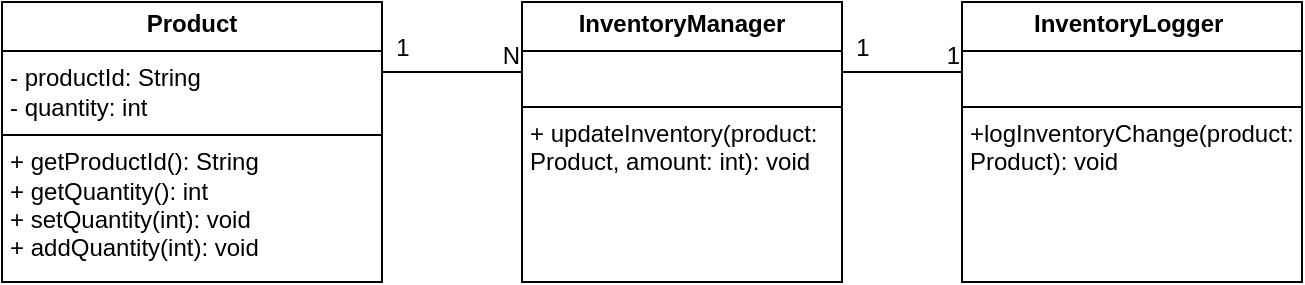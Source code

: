 <mxfile version="26.2.15">
  <diagram name="Trang-1" id="JA9zxgIrq6jfpS04TadB">
    <mxGraphModel dx="512" dy="575" grid="1" gridSize="10" guides="1" tooltips="1" connect="1" arrows="1" fold="1" page="1" pageScale="1" pageWidth="827" pageHeight="1169" math="0" shadow="0">
      <root>
        <mxCell id="0" />
        <mxCell id="1" parent="0" />
        <mxCell id="LBCfilCdEI7TOVM2EQ0P-1" value="&lt;p style=&quot;margin:0px;margin-top:4px;text-align:center;&quot;&gt;&lt;b&gt;Product&lt;/b&gt;&lt;/p&gt;&lt;hr size=&quot;1&quot; style=&quot;border-style:solid;&quot;&gt;&lt;p style=&quot;margin:0px;margin-left:4px;&quot;&gt;- productId: String&lt;br&gt;- quantity: int&lt;/p&gt;&lt;hr size=&quot;1&quot; style=&quot;border-style:solid;&quot;&gt;&lt;p style=&quot;margin:0px;margin-left:4px;&quot;&gt;&lt;span style=&quot;background-color: transparent;&quot;&gt;+ getProductId(): String&lt;/span&gt;&amp;nbsp;&lt;/p&gt;&lt;p style=&quot;margin:0px;margin-left:4px;&quot;&gt;+ getQuantity(): int&lt;/p&gt;&lt;p style=&quot;margin:0px;margin-left:4px;&quot;&gt;+ setQuantity(int): void&lt;/p&gt;&lt;p style=&quot;margin:0px;margin-left:4px;&quot;&gt;+ addQuantity(int): void&amp;nbsp;&lt;/p&gt;" style="verticalAlign=top;align=left;overflow=fill;html=1;whiteSpace=wrap;" vertex="1" parent="1">
          <mxGeometry x="40" y="80" width="190" height="140" as="geometry" />
        </mxCell>
        <mxCell id="LBCfilCdEI7TOVM2EQ0P-3" value="&lt;p style=&quot;margin:0px;margin-top:4px;text-align:center;&quot;&gt;&lt;b&gt;InventoryManager&lt;/b&gt;&lt;/p&gt;&lt;hr size=&quot;1&quot; style=&quot;border-style:solid;&quot;&gt;&lt;p style=&quot;margin:0px;margin-left:4px;&quot;&gt;&lt;br&gt;&lt;/p&gt;&lt;hr size=&quot;1&quot; style=&quot;border-style:solid;&quot;&gt;&lt;p style=&quot;margin:0px;margin-left:4px;&quot;&gt;+ updateInventory(product: Product, amount: int): void&lt;/p&gt;" style="verticalAlign=top;align=left;overflow=fill;html=1;whiteSpace=wrap;" vertex="1" parent="1">
          <mxGeometry x="300" y="80" width="160" height="140" as="geometry" />
        </mxCell>
        <mxCell id="LBCfilCdEI7TOVM2EQ0P-4" value="&lt;p style=&quot;margin:0px;margin-top:4px;text-align:center;&quot;&gt;&lt;b&gt;InventoryLogger&amp;nbsp;&lt;/b&gt;&lt;/p&gt;&lt;hr size=&quot;1&quot; style=&quot;border-style:solid;&quot;&gt;&lt;p style=&quot;margin:0px;margin-left:4px;&quot;&gt;&lt;br&gt;&lt;/p&gt;&lt;hr size=&quot;1&quot; style=&quot;border-style:solid;&quot;&gt;&lt;p style=&quot;margin:0px;margin-left:4px;&quot;&gt;+logInventoryChange(product: Product): void&lt;/p&gt;" style="verticalAlign=top;align=left;overflow=fill;html=1;whiteSpace=wrap;" vertex="1" parent="1">
          <mxGeometry x="520" y="80" width="170" height="140" as="geometry" />
        </mxCell>
        <mxCell id="LBCfilCdEI7TOVM2EQ0P-10" value="" style="endArrow=none;html=1;rounded=0;exitX=1;exitY=0.25;exitDx=0;exitDy=0;entryX=0;entryY=0.25;entryDx=0;entryDy=0;" edge="1" parent="1" source="LBCfilCdEI7TOVM2EQ0P-1" target="LBCfilCdEI7TOVM2EQ0P-3">
          <mxGeometry relative="1" as="geometry">
            <mxPoint x="90" y="310" as="sourcePoint" />
            <mxPoint x="250" y="310" as="targetPoint" />
          </mxGeometry>
        </mxCell>
        <mxCell id="LBCfilCdEI7TOVM2EQ0P-11" value="N" style="resizable=0;html=1;whiteSpace=wrap;align=right;verticalAlign=bottom;" connectable="0" vertex="1" parent="LBCfilCdEI7TOVM2EQ0P-10">
          <mxGeometry x="1" relative="1" as="geometry" />
        </mxCell>
        <mxCell id="LBCfilCdEI7TOVM2EQ0P-12" value="1" style="text;html=1;align=center;verticalAlign=middle;resizable=0;points=[];autosize=1;strokeColor=none;fillColor=none;" vertex="1" parent="1">
          <mxGeometry x="225" y="88" width="30" height="30" as="geometry" />
        </mxCell>
        <mxCell id="LBCfilCdEI7TOVM2EQ0P-13" value="" style="endArrow=none;html=1;rounded=0;exitX=1;exitY=0.25;exitDx=0;exitDy=0;entryX=0;entryY=0.25;entryDx=0;entryDy=0;" edge="1" parent="1" source="LBCfilCdEI7TOVM2EQ0P-3" target="LBCfilCdEI7TOVM2EQ0P-4">
          <mxGeometry relative="1" as="geometry">
            <mxPoint x="410" y="310" as="sourcePoint" />
            <mxPoint x="570" y="310" as="targetPoint" />
          </mxGeometry>
        </mxCell>
        <mxCell id="LBCfilCdEI7TOVM2EQ0P-14" value="1" style="resizable=0;html=1;whiteSpace=wrap;align=right;verticalAlign=bottom;" connectable="0" vertex="1" parent="LBCfilCdEI7TOVM2EQ0P-13">
          <mxGeometry x="1" relative="1" as="geometry" />
        </mxCell>
        <mxCell id="LBCfilCdEI7TOVM2EQ0P-15" value="1" style="text;html=1;align=center;verticalAlign=middle;resizable=0;points=[];autosize=1;strokeColor=none;fillColor=none;" vertex="1" parent="1">
          <mxGeometry x="455" y="88" width="30" height="30" as="geometry" />
        </mxCell>
      </root>
    </mxGraphModel>
  </diagram>
</mxfile>
